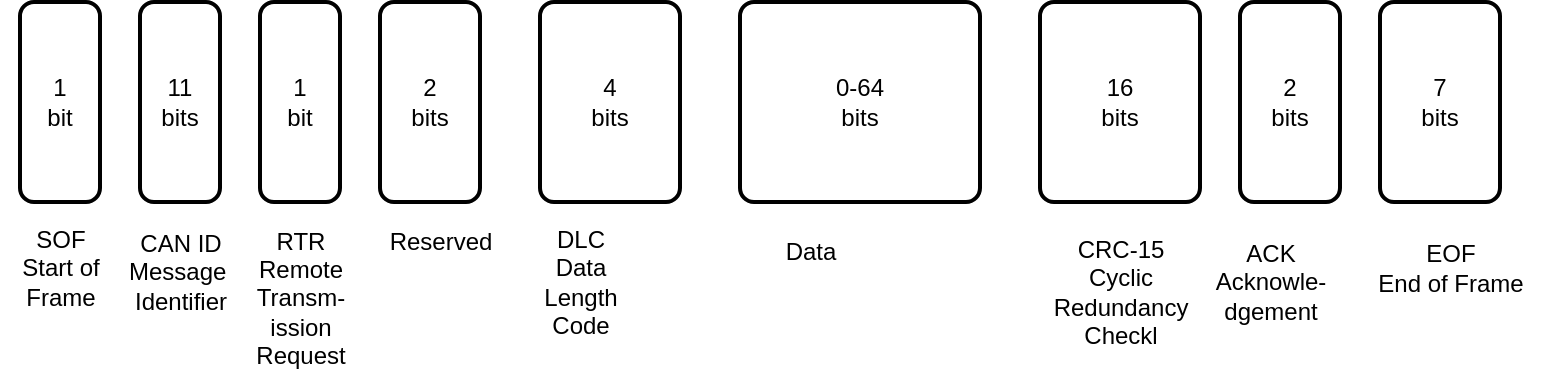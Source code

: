 <mxfile version="23.0.0" type="github">
  <diagram name="Page-1" id="XfehPIz5pwfP7hg46KTX">
    <mxGraphModel dx="2332" dy="786" grid="1" gridSize="10" guides="1" tooltips="1" connect="1" arrows="1" fold="1" page="1" pageScale="1" pageWidth="850" pageHeight="1100" math="0" shadow="0">
      <root>
        <mxCell id="0" />
        <mxCell id="1" parent="0" />
        <mxCell id="rRNaepn5s9Wuyu-WW1Ut-1" value="11&lt;br&gt;bits" style="rounded=1;whiteSpace=wrap;html=1;absoluteArcSize=1;arcSize=14;strokeWidth=2;" vertex="1" parent="1">
          <mxGeometry x="60" y="160" width="40" height="100" as="geometry" />
        </mxCell>
        <mxCell id="rRNaepn5s9Wuyu-WW1Ut-2" value="7&lt;br&gt;bits" style="rounded=1;whiteSpace=wrap;html=1;absoluteArcSize=1;arcSize=14;strokeWidth=2;" vertex="1" parent="1">
          <mxGeometry x="680" y="160" width="60" height="100" as="geometry" />
        </mxCell>
        <mxCell id="rRNaepn5s9Wuyu-WW1Ut-3" value="2&lt;br&gt;bits" style="rounded=1;whiteSpace=wrap;html=1;absoluteArcSize=1;arcSize=14;strokeWidth=2;" vertex="1" parent="1">
          <mxGeometry x="610" y="160" width="50" height="100" as="geometry" />
        </mxCell>
        <mxCell id="rRNaepn5s9Wuyu-WW1Ut-4" value="16&lt;br&gt;bits" style="rounded=1;whiteSpace=wrap;html=1;absoluteArcSize=1;arcSize=14;strokeWidth=2;" vertex="1" parent="1">
          <mxGeometry x="510" y="160" width="80" height="100" as="geometry" />
        </mxCell>
        <mxCell id="rRNaepn5s9Wuyu-WW1Ut-5" value="0-64&lt;br&gt;bits" style="rounded=1;whiteSpace=wrap;html=1;absoluteArcSize=1;arcSize=14;strokeWidth=2;" vertex="1" parent="1">
          <mxGeometry x="360" y="160" width="120" height="100" as="geometry" />
        </mxCell>
        <mxCell id="rRNaepn5s9Wuyu-WW1Ut-6" value="4&lt;br&gt;bits" style="rounded=1;whiteSpace=wrap;html=1;absoluteArcSize=1;arcSize=14;strokeWidth=2;" vertex="1" parent="1">
          <mxGeometry x="260" y="160" width="70" height="100" as="geometry" />
        </mxCell>
        <mxCell id="rRNaepn5s9Wuyu-WW1Ut-7" value="2&lt;br&gt;bits" style="rounded=1;whiteSpace=wrap;html=1;absoluteArcSize=1;arcSize=14;strokeWidth=2;" vertex="1" parent="1">
          <mxGeometry x="180" y="160" width="50" height="100" as="geometry" />
        </mxCell>
        <mxCell id="rRNaepn5s9Wuyu-WW1Ut-8" value="1&lt;br&gt;bit" style="rounded=1;whiteSpace=wrap;html=1;absoluteArcSize=1;arcSize=14;strokeWidth=2;" vertex="1" parent="1">
          <mxGeometry x="120" y="160" width="40" height="100" as="geometry" />
        </mxCell>
        <mxCell id="rRNaepn5s9Wuyu-WW1Ut-9" value="1&lt;br&gt;bit" style="rounded=1;whiteSpace=wrap;html=1;absoluteArcSize=1;arcSize=14;strokeWidth=2;" vertex="1" parent="1">
          <mxGeometry y="160" width="40" height="100" as="geometry" />
        </mxCell>
        <mxCell id="rRNaepn5s9Wuyu-WW1Ut-10" value="SOF&lt;br&gt;Start of &lt;br&gt;Frame" style="text;html=1;align=center;verticalAlign=middle;resizable=0;points=[];autosize=1;strokeColor=none;fillColor=none;" vertex="1" parent="1">
          <mxGeometry x="-10" y="263" width="60" height="60" as="geometry" />
        </mxCell>
        <mxCell id="rRNaepn5s9Wuyu-WW1Ut-11" value="CAN ID&lt;br&gt;Message&amp;nbsp;&lt;br&gt;Identifier" style="text;html=1;align=center;verticalAlign=middle;resizable=0;points=[];autosize=1;strokeColor=none;fillColor=none;" vertex="1" parent="1">
          <mxGeometry x="40" y="265" width="80" height="60" as="geometry" />
        </mxCell>
        <mxCell id="rRNaepn5s9Wuyu-WW1Ut-12" value="RTR&lt;br&gt;Remote&lt;br&gt;Transm-&lt;br&gt;ission&lt;br&gt;Request" style="text;html=1;align=center;verticalAlign=middle;resizable=0;points=[];autosize=1;strokeColor=none;fillColor=none;" vertex="1" parent="1">
          <mxGeometry x="105" y="263" width="70" height="90" as="geometry" />
        </mxCell>
        <mxCell id="rRNaepn5s9Wuyu-WW1Ut-13" value="Reserved" style="text;html=1;align=center;verticalAlign=middle;resizable=0;points=[];autosize=1;strokeColor=none;fillColor=none;" vertex="1" parent="1">
          <mxGeometry x="175" y="265" width="70" height="30" as="geometry" />
        </mxCell>
        <mxCell id="rRNaepn5s9Wuyu-WW1Ut-14" value="DLC&lt;br&gt;Data&lt;br&gt;Length&lt;br&gt;Code" style="text;html=1;align=center;verticalAlign=middle;resizable=0;points=[];autosize=1;strokeColor=none;fillColor=none;" vertex="1" parent="1">
          <mxGeometry x="250" y="265" width="60" height="70" as="geometry" />
        </mxCell>
        <mxCell id="rRNaepn5s9Wuyu-WW1Ut-15" value="Data" style="text;html=1;align=center;verticalAlign=middle;resizable=0;points=[];autosize=1;strokeColor=none;fillColor=none;" vertex="1" parent="1">
          <mxGeometry x="370" y="270" width="50" height="30" as="geometry" />
        </mxCell>
        <mxCell id="rRNaepn5s9Wuyu-WW1Ut-16" value="CRC-15&lt;br&gt;Cyclic&lt;br&gt;Redundancy&lt;br&gt;Checkl" style="text;html=1;align=center;verticalAlign=middle;resizable=0;points=[];autosize=1;strokeColor=none;fillColor=none;" vertex="1" parent="1">
          <mxGeometry x="505" y="270" width="90" height="70" as="geometry" />
        </mxCell>
        <mxCell id="rRNaepn5s9Wuyu-WW1Ut-17" value="ACK&lt;br&gt;Acknowle-&lt;br&gt;dgement" style="text;html=1;align=center;verticalAlign=middle;resizable=0;points=[];autosize=1;strokeColor=none;fillColor=none;" vertex="1" parent="1">
          <mxGeometry x="585" y="270" width="80" height="60" as="geometry" />
        </mxCell>
        <mxCell id="rRNaepn5s9Wuyu-WW1Ut-18" value="EOF&lt;br&gt;End of Frame" style="text;html=1;align=center;verticalAlign=middle;resizable=0;points=[];autosize=1;strokeColor=none;fillColor=none;" vertex="1" parent="1">
          <mxGeometry x="665" y="273" width="100" height="40" as="geometry" />
        </mxCell>
      </root>
    </mxGraphModel>
  </diagram>
</mxfile>
